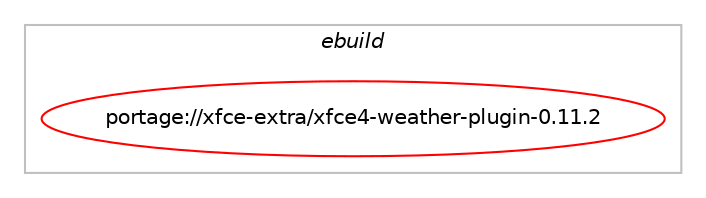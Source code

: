 digraph prolog {

# *************
# Graph options
# *************

newrank=true;
concentrate=true;
compound=true;
graph [rankdir=LR,fontname=Helvetica,fontsize=10,ranksep=1.5];#, ranksep=2.5, nodesep=0.2];
edge  [arrowhead=vee];
node  [fontname=Helvetica,fontsize=10];

# **********
# The ebuild
# **********

subgraph cluster_leftcol {
color=gray;
label=<<i>ebuild</i>>;
id [label="portage://xfce-extra/xfce4-weather-plugin-0.11.2", color=red, width=4, href="../xfce-extra/xfce4-weather-plugin-0.11.2.svg"];
}

# ****************
# The dependencies
# ****************

subgraph cluster_midcol {
color=gray;
label=<<i>dependencies</i>>;
subgraph cluster_compile {
fillcolor="#eeeeee";
style=filled;
label=<<i>compile</i>>;
# *** BEGIN UNKNOWN DEPENDENCY TYPE (TODO) ***
# id -> equal(use_conditional_group(positive,upower,portage://xfce-extra/xfce4-weather-plugin-0.11.2,[package_dependency(portage://xfce-extra/xfce4-weather-plugin-0.11.2,install,no,sys-power,upower,greaterequal,[0.9.23,,,0.9.23],[],[])]))
# *** END UNKNOWN DEPENDENCY TYPE (TODO) ***

# *** BEGIN UNKNOWN DEPENDENCY TYPE (TODO) ***
# id -> equal(package_dependency(portage://xfce-extra/xfce4-weather-plugin-0.11.2,install,no,dev-libs,glib,greaterequal,[2.64.0,,,2.64.0],[],[]))
# *** END UNKNOWN DEPENDENCY TYPE (TODO) ***

# *** BEGIN UNKNOWN DEPENDENCY TYPE (TODO) ***
# id -> equal(package_dependency(portage://xfce-extra/xfce4-weather-plugin-0.11.2,install,no,dev-libs,json-c,greaterequal,[0.13.1,,,0.13.1],any_same_slot,[]))
# *** END UNKNOWN DEPENDENCY TYPE (TODO) ***

# *** BEGIN UNKNOWN DEPENDENCY TYPE (TODO) ***
# id -> equal(package_dependency(portage://xfce-extra/xfce4-weather-plugin-0.11.2,install,no,dev-libs,libxml2,none,[,,],[],[]))
# *** END UNKNOWN DEPENDENCY TYPE (TODO) ***

# *** BEGIN UNKNOWN DEPENDENCY TYPE (TODO) ***
# id -> equal(package_dependency(portage://xfce-extra/xfce4-weather-plugin-0.11.2,install,no,net-libs,libsoup,greaterequal,[2.42,,,2.42],[slot(2.4)],[use(enable(ssl),none)]))
# *** END UNKNOWN DEPENDENCY TYPE (TODO) ***

# *** BEGIN UNKNOWN DEPENDENCY TYPE (TODO) ***
# id -> equal(package_dependency(portage://xfce-extra/xfce4-weather-plugin-0.11.2,install,no,x11-libs,gtk+,greaterequal,[3.22.0,,,3.22.0],[],[]))
# *** END UNKNOWN DEPENDENCY TYPE (TODO) ***

# *** BEGIN UNKNOWN DEPENDENCY TYPE (TODO) ***
# id -> equal(package_dependency(portage://xfce-extra/xfce4-weather-plugin-0.11.2,install,no,xfce-base,libxfce4ui,greaterequal,[4.14.0,,,4.14.0],[],[]))
# *** END UNKNOWN DEPENDENCY TYPE (TODO) ***

# *** BEGIN UNKNOWN DEPENDENCY TYPE (TODO) ***
# id -> equal(package_dependency(portage://xfce-extra/xfce4-weather-plugin-0.11.2,install,no,xfce-base,libxfce4util,greaterequal,[4.14.0,,,4.14.0],[],[]))
# *** END UNKNOWN DEPENDENCY TYPE (TODO) ***

# *** BEGIN UNKNOWN DEPENDENCY TYPE (TODO) ***
# id -> equal(package_dependency(portage://xfce-extra/xfce4-weather-plugin-0.11.2,install,no,xfce-base,xfce4-panel,greaterequal,[4.14.0,,,4.14.0],[],[]))
# *** END UNKNOWN DEPENDENCY TYPE (TODO) ***

# *** BEGIN UNKNOWN DEPENDENCY TYPE (TODO) ***
# id -> equal(package_dependency(portage://xfce-extra/xfce4-weather-plugin-0.11.2,install,no,xfce-base,xfconf,greaterequal,[4.12.0,,,4.12.0],[],[]))
# *** END UNKNOWN DEPENDENCY TYPE (TODO) ***

}
subgraph cluster_compileandrun {
fillcolor="#eeeeee";
style=filled;
label=<<i>compile and run</i>>;
}
subgraph cluster_run {
fillcolor="#eeeeee";
style=filled;
label=<<i>run</i>>;
# *** BEGIN UNKNOWN DEPENDENCY TYPE (TODO) ***
# id -> equal(use_conditional_group(positive,upower,portage://xfce-extra/xfce4-weather-plugin-0.11.2,[package_dependency(portage://xfce-extra/xfce4-weather-plugin-0.11.2,run,no,sys-power,upower,greaterequal,[0.9.23,,,0.9.23],[],[])]))
# *** END UNKNOWN DEPENDENCY TYPE (TODO) ***

# *** BEGIN UNKNOWN DEPENDENCY TYPE (TODO) ***
# id -> equal(package_dependency(portage://xfce-extra/xfce4-weather-plugin-0.11.2,run,no,dev-libs,glib,greaterequal,[2.64.0,,,2.64.0],[],[]))
# *** END UNKNOWN DEPENDENCY TYPE (TODO) ***

# *** BEGIN UNKNOWN DEPENDENCY TYPE (TODO) ***
# id -> equal(package_dependency(portage://xfce-extra/xfce4-weather-plugin-0.11.2,run,no,dev-libs,json-c,greaterequal,[0.13.1,,,0.13.1],any_same_slot,[]))
# *** END UNKNOWN DEPENDENCY TYPE (TODO) ***

# *** BEGIN UNKNOWN DEPENDENCY TYPE (TODO) ***
# id -> equal(package_dependency(portage://xfce-extra/xfce4-weather-plugin-0.11.2,run,no,dev-libs,libxml2,none,[,,],[],[]))
# *** END UNKNOWN DEPENDENCY TYPE (TODO) ***

# *** BEGIN UNKNOWN DEPENDENCY TYPE (TODO) ***
# id -> equal(package_dependency(portage://xfce-extra/xfce4-weather-plugin-0.11.2,run,no,net-libs,libsoup,greaterequal,[2.42,,,2.42],[slot(2.4)],[use(enable(ssl),none)]))
# *** END UNKNOWN DEPENDENCY TYPE (TODO) ***

# *** BEGIN UNKNOWN DEPENDENCY TYPE (TODO) ***
# id -> equal(package_dependency(portage://xfce-extra/xfce4-weather-plugin-0.11.2,run,no,x11-libs,gtk+,greaterequal,[3.22.0,,,3.22.0],[],[]))
# *** END UNKNOWN DEPENDENCY TYPE (TODO) ***

# *** BEGIN UNKNOWN DEPENDENCY TYPE (TODO) ***
# id -> equal(package_dependency(portage://xfce-extra/xfce4-weather-plugin-0.11.2,run,no,xfce-base,libxfce4ui,greaterequal,[4.14.0,,,4.14.0],[],[]))
# *** END UNKNOWN DEPENDENCY TYPE (TODO) ***

# *** BEGIN UNKNOWN DEPENDENCY TYPE (TODO) ***
# id -> equal(package_dependency(portage://xfce-extra/xfce4-weather-plugin-0.11.2,run,no,xfce-base,libxfce4util,greaterequal,[4.14.0,,,4.14.0],[],[]))
# *** END UNKNOWN DEPENDENCY TYPE (TODO) ***

# *** BEGIN UNKNOWN DEPENDENCY TYPE (TODO) ***
# id -> equal(package_dependency(portage://xfce-extra/xfce4-weather-plugin-0.11.2,run,no,xfce-base,xfce4-panel,greaterequal,[4.14.0,,,4.14.0],[],[]))
# *** END UNKNOWN DEPENDENCY TYPE (TODO) ***

# *** BEGIN UNKNOWN DEPENDENCY TYPE (TODO) ***
# id -> equal(package_dependency(portage://xfce-extra/xfce4-weather-plugin-0.11.2,run,no,xfce-base,xfconf,greaterequal,[4.12.0,,,4.12.0],[],[]))
# *** END UNKNOWN DEPENDENCY TYPE (TODO) ***

}
}

# **************
# The candidates
# **************

subgraph cluster_choices {
rank=same;
color=gray;
label=<<i>candidates</i>>;

}

}
